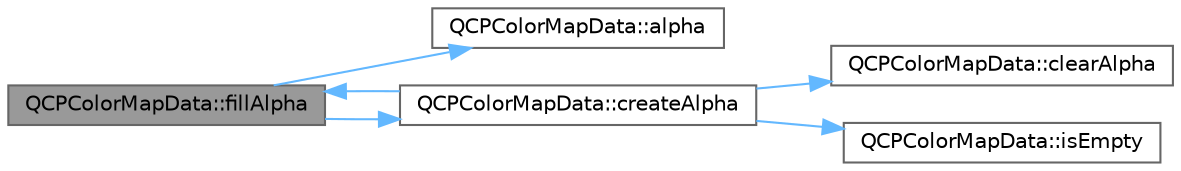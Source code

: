 digraph "QCPColorMapData::fillAlpha"
{
 // LATEX_PDF_SIZE
  bgcolor="transparent";
  edge [fontname=Helvetica,fontsize=10,labelfontname=Helvetica,labelfontsize=10];
  node [fontname=Helvetica,fontsize=10,shape=box,height=0.2,width=0.4];
  rankdir="LR";
  Node1 [label="QCPColorMapData::fillAlpha",height=0.2,width=0.4,color="gray40", fillcolor="grey60", style="filled", fontcolor="black",tooltip=" "];
  Node1 -> Node2 [color="steelblue1",style="solid"];
  Node2 [label="QCPColorMapData::alpha",height=0.2,width=0.4,color="grey40", fillcolor="white", style="filled",URL="$class_q_c_p_color_map_data.html#a4f7e6b7a97017400cbbd46f0660e68ea",tooltip=" "];
  Node1 -> Node3 [color="steelblue1",style="solid"];
  Node3 [label="QCPColorMapData::createAlpha",height=0.2,width=0.4,color="grey40", fillcolor="white", style="filled",URL="$class_q_c_p_color_map_data.html#a42c2b1c303683515fa4de4c551f54441",tooltip=" "];
  Node3 -> Node4 [color="steelblue1",style="solid"];
  Node4 [label="QCPColorMapData::clearAlpha",height=0.2,width=0.4,color="grey40", fillcolor="white", style="filled",URL="$class_q_c_p_color_map_data.html#a14d08b9c3720cd719400079b86d3906b",tooltip=" "];
  Node3 -> Node1 [color="steelblue1",style="solid"];
  Node3 -> Node5 [color="steelblue1",style="solid"];
  Node5 [label="QCPColorMapData::isEmpty",height=0.2,width=0.4,color="grey40", fillcolor="white", style="filled",URL="$class_q_c_p_color_map_data.html#aea88cc75a76ca571acf29b2ba8ac970d",tooltip=" "];
}
